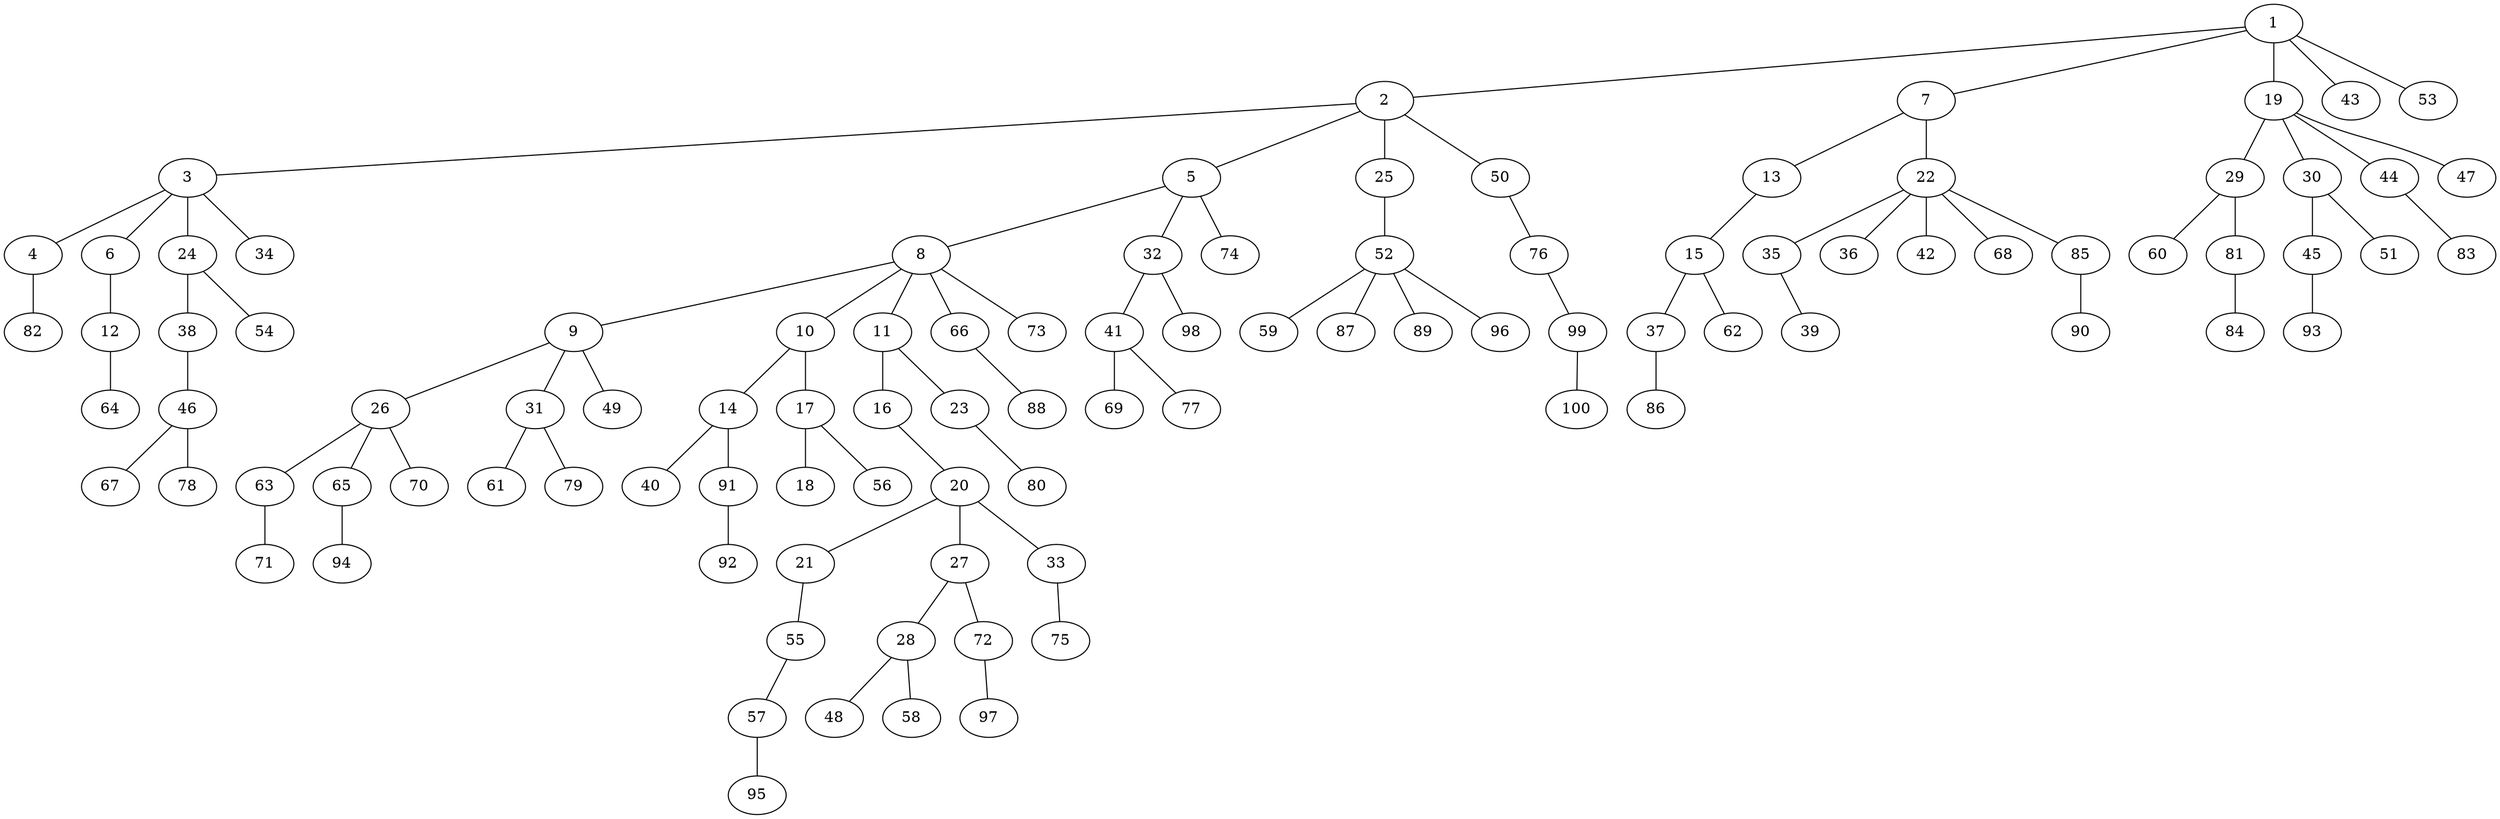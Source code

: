 graph graphname {1--2
1--7
1--19
1--43
1--53
2--3
2--5
2--25
2--50
3--4
3--6
3--24
3--34
4--82
5--8
5--32
5--74
6--12
7--13
7--22
8--9
8--10
8--11
8--66
8--73
9--26
9--31
9--49
10--14
10--17
11--16
11--23
12--64
13--15
14--40
14--91
15--37
15--62
16--20
17--18
17--56
19--29
19--30
19--44
19--47
20--21
20--27
20--33
21--55
22--35
22--36
22--42
22--68
22--85
23--80
24--38
24--54
25--52
26--63
26--65
26--70
27--28
27--72
28--48
28--58
29--60
29--81
30--45
30--51
31--61
31--79
32--41
32--98
33--75
35--39
37--86
38--46
41--69
41--77
44--83
45--93
46--67
46--78
50--76
52--59
52--87
52--89
52--96
55--57
57--95
63--71
65--94
66--88
72--97
76--99
81--84
85--90
91--92
99--100
}